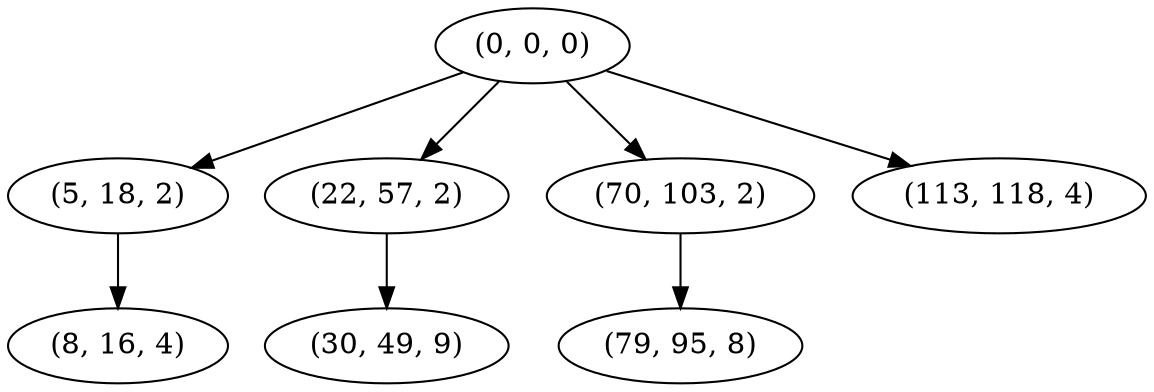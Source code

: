 digraph tree {
    "(0, 0, 0)";
    "(5, 18, 2)";
    "(8, 16, 4)";
    "(22, 57, 2)";
    "(30, 49, 9)";
    "(70, 103, 2)";
    "(79, 95, 8)";
    "(113, 118, 4)";
    "(0, 0, 0)" -> "(5, 18, 2)";
    "(0, 0, 0)" -> "(22, 57, 2)";
    "(0, 0, 0)" -> "(70, 103, 2)";
    "(0, 0, 0)" -> "(113, 118, 4)";
    "(5, 18, 2)" -> "(8, 16, 4)";
    "(22, 57, 2)" -> "(30, 49, 9)";
    "(70, 103, 2)" -> "(79, 95, 8)";
}
